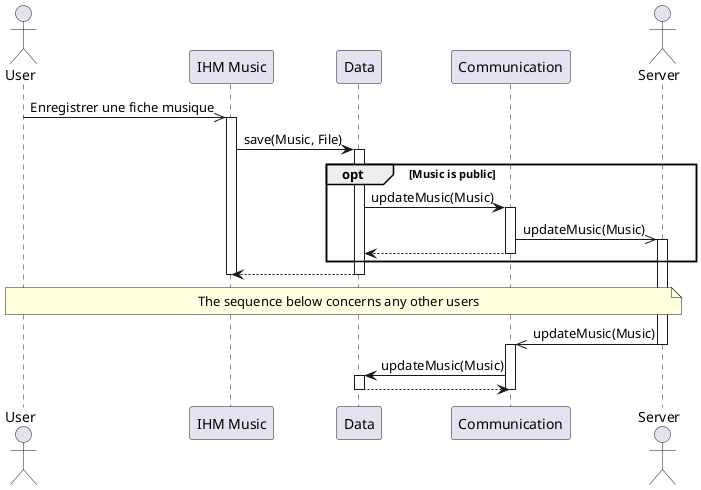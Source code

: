 @startuml Edit Music (client side)
actor User
participant "IHM Music" as IHM
participant Data
participant Communication
actor Server

User ->> IHM : Enregistrer une fiche musique
activate IHM

IHM -> Data : save(Music, File)
activate Data

opt Music is public
    Data -> Communication : updateMusic(Music)
    activate Communication
    Communication ->> Server : updateMusic(Music)
    activate Server
    Communication --> Data
    deactivate Communication
end

Data --> IHM
deactivate Data
deactivate IHM


note across: The sequence below concerns any other users
Server ->> Communication : updateMusic(Music)
deactivate Server
activate Communication
Communication -> Data : updateMusic(Music)
activate Data
Data --> Communication
deactivate Data
deactivate Communication

@enduml